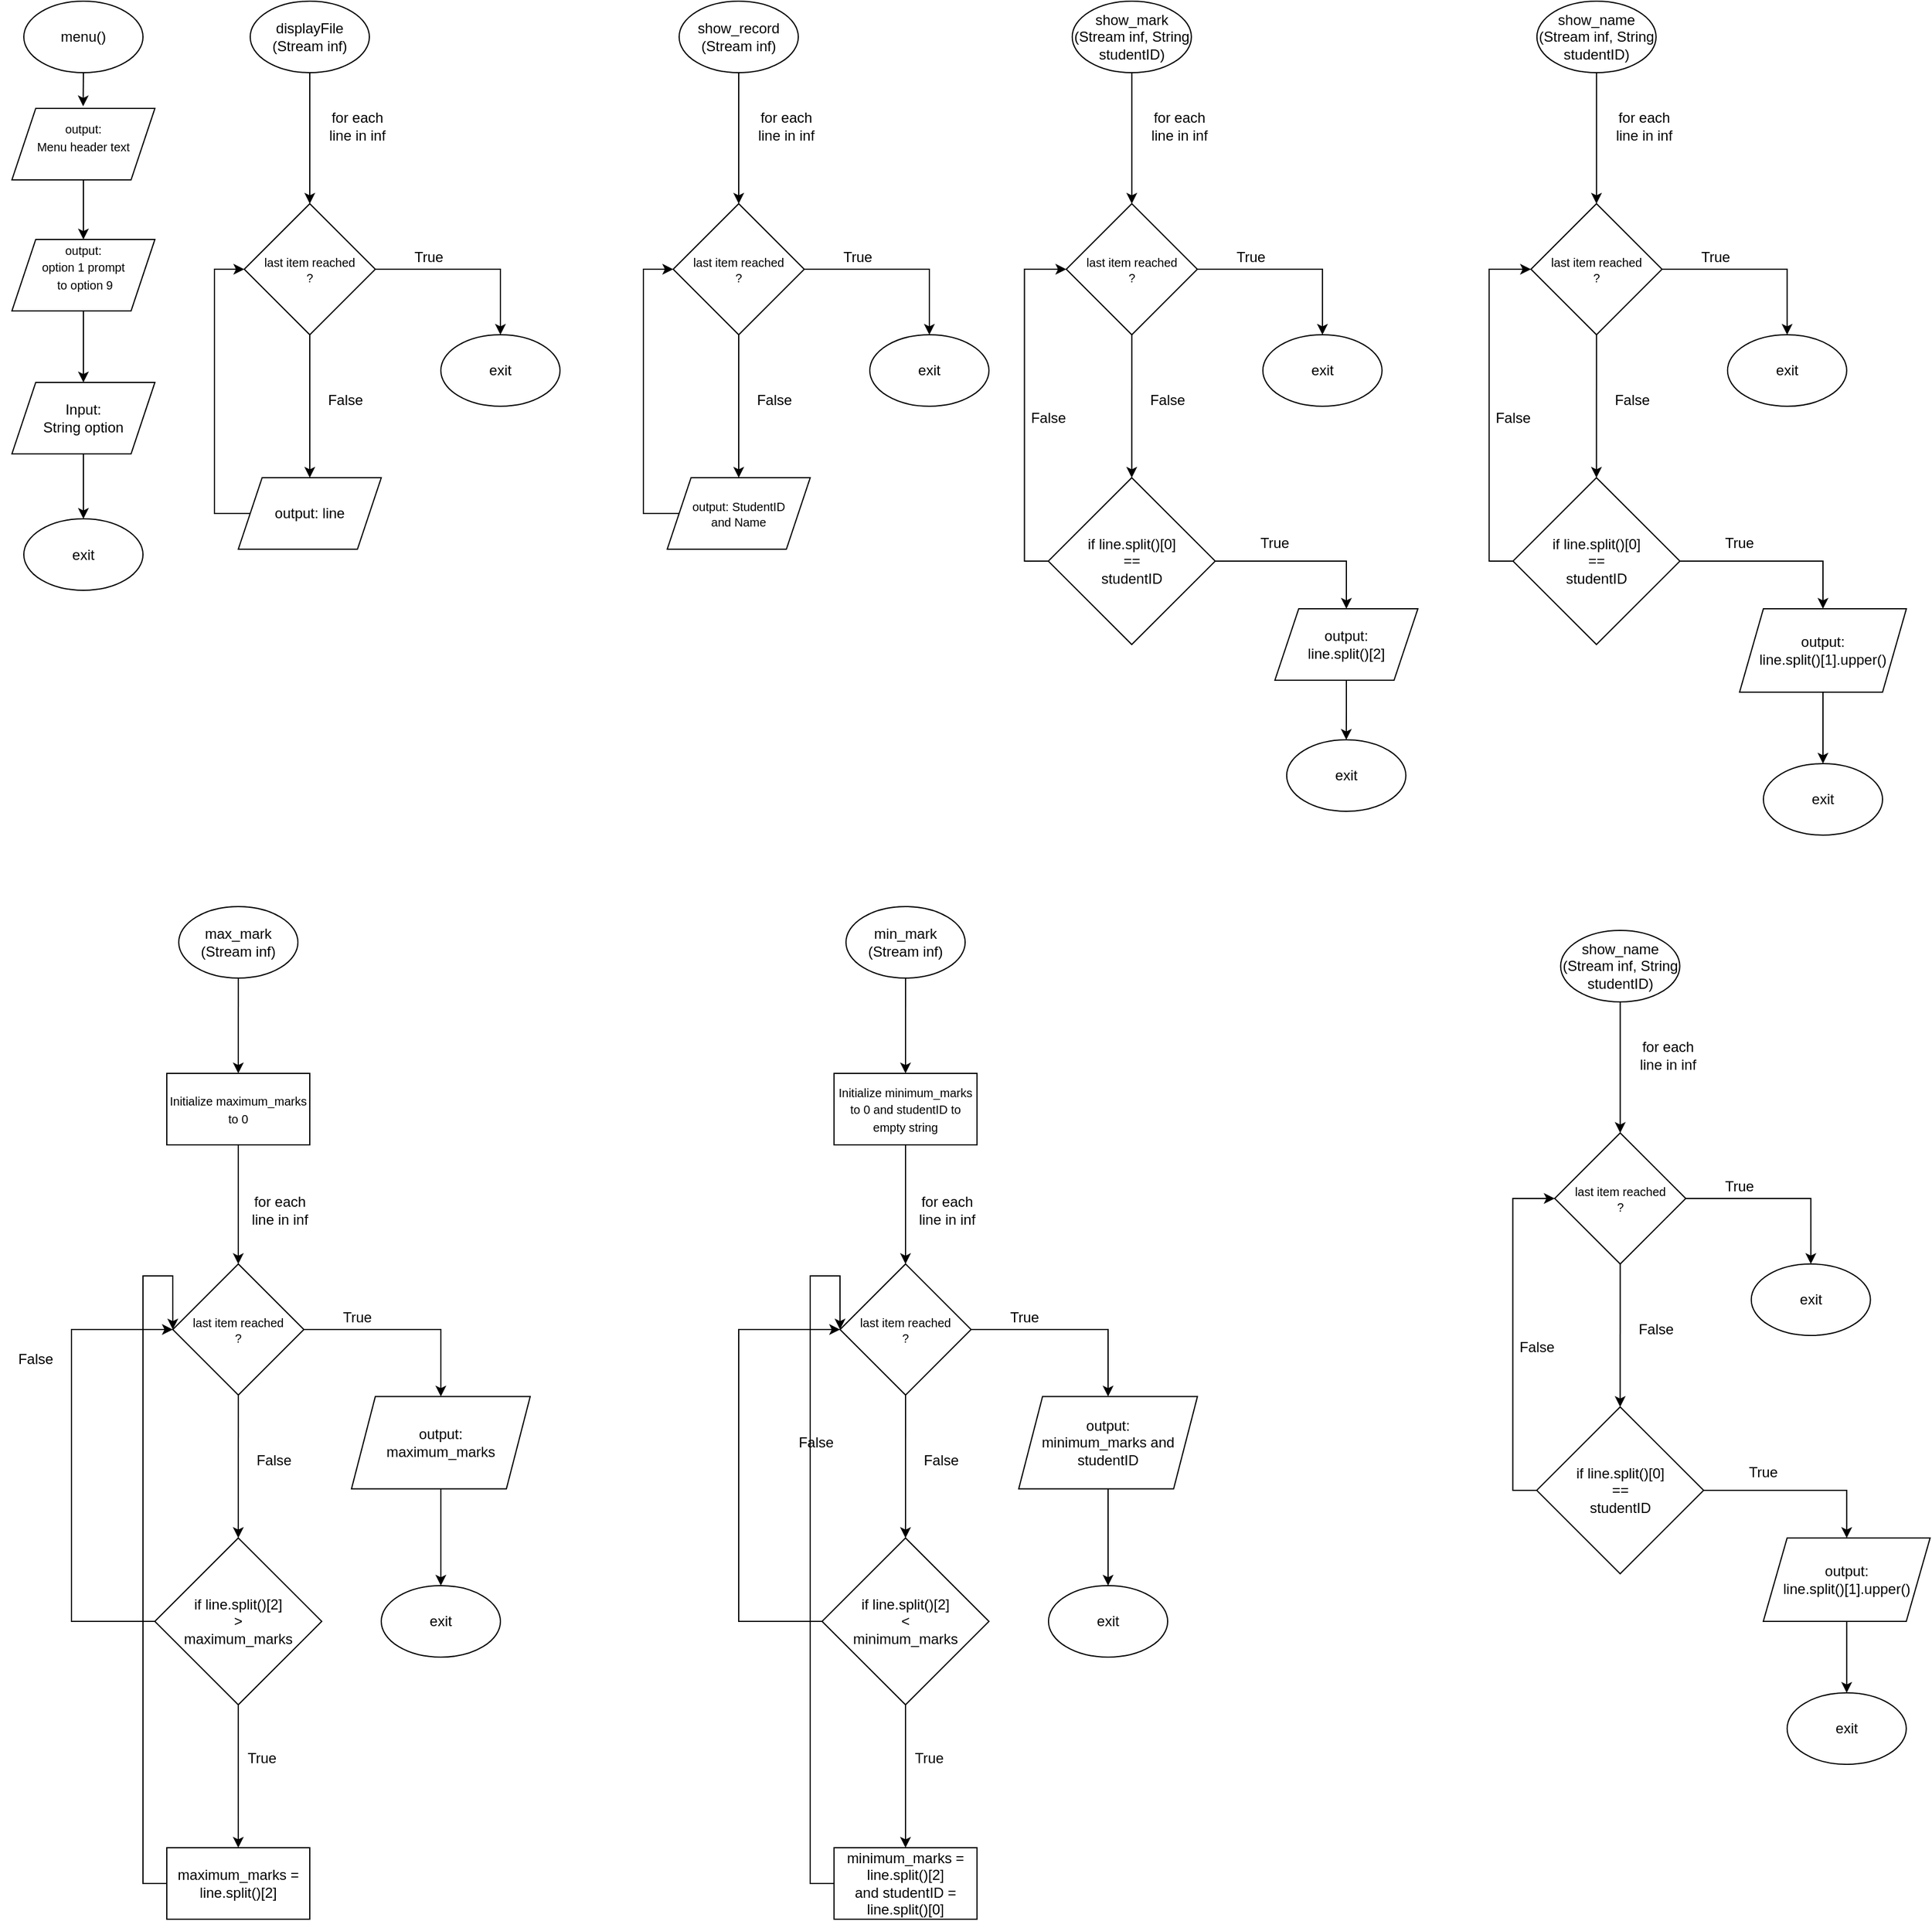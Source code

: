 <mxfile version="24.6.4" type="github">
  <diagram id="C5RBs43oDa-KdzZeNtuy" name="Page-1">
    <mxGraphModel dx="5993" dy="3173" grid="1" gridSize="10" guides="1" tooltips="1" connect="1" arrows="1" fold="1" page="1" pageScale="1" pageWidth="2336" pageHeight="1654" background="none" math="0" shadow="0">
      <root>
        <mxCell id="WIyWlLk6GJQsqaUBKTNV-0" />
        <mxCell id="WIyWlLk6GJQsqaUBKTNV-1" parent="WIyWlLk6GJQsqaUBKTNV-0" />
        <mxCell id="iVtfHg-IncGxBC74AWmY-100" value="False" style="text;html=1;align=center;verticalAlign=middle;whiteSpace=wrap;rounded=0;" vertex="1" parent="WIyWlLk6GJQsqaUBKTNV-1">
          <mxGeometry y="1135" width="60" height="30" as="geometry" />
        </mxCell>
        <mxCell id="iVtfHg-IncGxBC74AWmY-125" value="False" style="text;html=1;align=center;verticalAlign=middle;whiteSpace=wrap;rounded=0;" vertex="1" parent="WIyWlLk6GJQsqaUBKTNV-1">
          <mxGeometry x="655" y="1205" width="60" height="30" as="geometry" />
        </mxCell>
        <mxCell id="iVtfHg-IncGxBC74AWmY-132" style="edgeStyle=orthogonalEdgeStyle;rounded=0;orthogonalLoop=1;jettySize=auto;html=1;exitX=0.5;exitY=1;exitDx=0;exitDy=0;" edge="1" parent="WIyWlLk6GJQsqaUBKTNV-1" source="iVtfHg-IncGxBC74AWmY-133" target="iVtfHg-IncGxBC74AWmY-136">
          <mxGeometry relative="1" as="geometry" />
        </mxCell>
        <mxCell id="iVtfHg-IncGxBC74AWmY-133" value="&lt;div&gt;show_name&lt;/div&gt;&lt;div&gt;(&lt;span style=&quot;background-color: initial;&quot;&gt;Stream inf, String studentID)&lt;/span&gt;&lt;/div&gt;" style="ellipse;whiteSpace=wrap;html=1;" vertex="1" parent="WIyWlLk6GJQsqaUBKTNV-1">
          <mxGeometry x="1309.82" y="790" width="100" height="60" as="geometry" />
        </mxCell>
        <mxCell id="iVtfHg-IncGxBC74AWmY-134" style="edgeStyle=orthogonalEdgeStyle;rounded=0;orthogonalLoop=1;jettySize=auto;html=1;exitX=1;exitY=0.5;exitDx=0;exitDy=0;entryX=0.5;entryY=0;entryDx=0;entryDy=0;" edge="1" parent="WIyWlLk6GJQsqaUBKTNV-1" source="iVtfHg-IncGxBC74AWmY-136" target="iVtfHg-IncGxBC74AWmY-138">
          <mxGeometry relative="1" as="geometry" />
        </mxCell>
        <mxCell id="iVtfHg-IncGxBC74AWmY-135" style="edgeStyle=orthogonalEdgeStyle;rounded=0;orthogonalLoop=1;jettySize=auto;html=1;exitX=0.5;exitY=1;exitDx=0;exitDy=0;entryX=0.5;entryY=0;entryDx=0;entryDy=0;" edge="1" parent="WIyWlLk6GJQsqaUBKTNV-1" source="iVtfHg-IncGxBC74AWmY-136" target="iVtfHg-IncGxBC74AWmY-143">
          <mxGeometry relative="1" as="geometry">
            <mxPoint x="1359.82" y="1190" as="targetPoint" />
          </mxGeometry>
        </mxCell>
        <mxCell id="iVtfHg-IncGxBC74AWmY-136" value="&lt;font style=&quot;font-size: 10px;&quot;&gt;last item reached&lt;/font&gt;&lt;div style=&quot;font-size: 10px;&quot;&gt;&lt;font style=&quot;font-size: 10px;&quot;&gt;?&lt;/font&gt;&lt;/div&gt;" style="rhombus;whiteSpace=wrap;html=1;" vertex="1" parent="WIyWlLk6GJQsqaUBKTNV-1">
          <mxGeometry x="1304.82" y="960" width="110" height="110" as="geometry" />
        </mxCell>
        <mxCell id="iVtfHg-IncGxBC74AWmY-137" value="for each line in inf" style="text;html=1;align=center;verticalAlign=middle;whiteSpace=wrap;rounded=0;" vertex="1" parent="WIyWlLk6GJQsqaUBKTNV-1">
          <mxGeometry x="1369.82" y="880" width="60" height="30" as="geometry" />
        </mxCell>
        <mxCell id="iVtfHg-IncGxBC74AWmY-138" value="exit" style="ellipse;whiteSpace=wrap;html=1;" vertex="1" parent="WIyWlLk6GJQsqaUBKTNV-1">
          <mxGeometry x="1469.82" y="1070" width="100" height="60" as="geometry" />
        </mxCell>
        <mxCell id="iVtfHg-IncGxBC74AWmY-139" value="True" style="text;html=1;align=center;verticalAlign=middle;whiteSpace=wrap;rounded=0;" vertex="1" parent="WIyWlLk6GJQsqaUBKTNV-1">
          <mxGeometry x="1429.82" y="990" width="60" height="30" as="geometry" />
        </mxCell>
        <mxCell id="iVtfHg-IncGxBC74AWmY-140" value="False" style="text;html=1;align=center;verticalAlign=middle;whiteSpace=wrap;rounded=0;" vertex="1" parent="WIyWlLk6GJQsqaUBKTNV-1">
          <mxGeometry x="1359.82" y="1110" width="60" height="30" as="geometry" />
        </mxCell>
        <mxCell id="iVtfHg-IncGxBC74AWmY-141" style="edgeStyle=orthogonalEdgeStyle;rounded=0;orthogonalLoop=1;jettySize=auto;html=1;exitX=1;exitY=0.5;exitDx=0;exitDy=0;entryX=0.5;entryY=0;entryDx=0;entryDy=0;" edge="1" parent="WIyWlLk6GJQsqaUBKTNV-1" source="iVtfHg-IncGxBC74AWmY-143" target="iVtfHg-IncGxBC74AWmY-145">
          <mxGeometry relative="1" as="geometry" />
        </mxCell>
        <mxCell id="iVtfHg-IncGxBC74AWmY-142" style="edgeStyle=orthogonalEdgeStyle;rounded=0;orthogonalLoop=1;jettySize=auto;html=1;exitX=0;exitY=0.5;exitDx=0;exitDy=0;entryX=0;entryY=0.5;entryDx=0;entryDy=0;" edge="1" parent="WIyWlLk6GJQsqaUBKTNV-1" source="iVtfHg-IncGxBC74AWmY-143" target="iVtfHg-IncGxBC74AWmY-136">
          <mxGeometry relative="1" as="geometry" />
        </mxCell>
        <mxCell id="iVtfHg-IncGxBC74AWmY-143" value="if line.split()[0]&lt;div&gt;==&lt;/div&gt;&lt;div&gt;studentID&lt;/div&gt;" style="rhombus;whiteSpace=wrap;html=1;" vertex="1" parent="WIyWlLk6GJQsqaUBKTNV-1">
          <mxGeometry x="1289.73" y="1190" width="140.09" height="140" as="geometry" />
        </mxCell>
        <mxCell id="iVtfHg-IncGxBC74AWmY-144" style="edgeStyle=orthogonalEdgeStyle;rounded=0;orthogonalLoop=1;jettySize=auto;html=1;exitX=0.5;exitY=1;exitDx=0;exitDy=0;entryX=0.5;entryY=0;entryDx=0;entryDy=0;" edge="1" parent="WIyWlLk6GJQsqaUBKTNV-1" source="iVtfHg-IncGxBC74AWmY-145" target="iVtfHg-IncGxBC74AWmY-146">
          <mxGeometry relative="1" as="geometry" />
        </mxCell>
        <mxCell id="iVtfHg-IncGxBC74AWmY-145" value="output:&lt;div&gt;line.split()[1].upper()&lt;/div&gt;" style="shape=parallelogram;perimeter=parallelogramPerimeter;whiteSpace=wrap;html=1;fixedSize=1;size=20.0;" vertex="1" parent="WIyWlLk6GJQsqaUBKTNV-1">
          <mxGeometry x="1479.91" y="1300" width="140" height="70" as="geometry" />
        </mxCell>
        <mxCell id="iVtfHg-IncGxBC74AWmY-146" value="exit" style="ellipse;whiteSpace=wrap;html=1;" vertex="1" parent="WIyWlLk6GJQsqaUBKTNV-1">
          <mxGeometry x="1499.91" y="1430" width="100" height="60" as="geometry" />
        </mxCell>
        <mxCell id="iVtfHg-IncGxBC74AWmY-147" value="True" style="text;html=1;align=center;verticalAlign=middle;whiteSpace=wrap;rounded=0;" vertex="1" parent="WIyWlLk6GJQsqaUBKTNV-1">
          <mxGeometry x="1449.91" y="1230" width="60" height="30" as="geometry" />
        </mxCell>
        <mxCell id="iVtfHg-IncGxBC74AWmY-148" value="False" style="text;html=1;align=center;verticalAlign=middle;whiteSpace=wrap;rounded=0;" vertex="1" parent="WIyWlLk6GJQsqaUBKTNV-1">
          <mxGeometry x="1259.91" y="1125" width="60" height="30" as="geometry" />
        </mxCell>
        <mxCell id="iVtfHg-IncGxBC74AWmY-149" value="" style="group" vertex="1" connectable="0" parent="WIyWlLk6GJQsqaUBKTNV-1">
          <mxGeometry x="10" y="10" width="120" height="494.5" as="geometry" />
        </mxCell>
        <mxCell id="iVtfHg-IncGxBC74AWmY-0" value="menu()" style="ellipse;whiteSpace=wrap;html=1;" vertex="1" parent="iVtfHg-IncGxBC74AWmY-149">
          <mxGeometry x="10" width="100" height="60" as="geometry" />
        </mxCell>
        <mxCell id="iVtfHg-IncGxBC74AWmY-4" style="edgeStyle=orthogonalEdgeStyle;rounded=0;orthogonalLoop=1;jettySize=auto;html=1;exitX=0.5;exitY=1;exitDx=0;exitDy=0;entryX=0.5;entryY=0;entryDx=0;entryDy=0;" edge="1" parent="iVtfHg-IncGxBC74AWmY-149" source="iVtfHg-IncGxBC74AWmY-1" target="iVtfHg-IncGxBC74AWmY-3">
          <mxGeometry relative="1" as="geometry" />
        </mxCell>
        <mxCell id="iVtfHg-IncGxBC74AWmY-1" value="&lt;div&gt;&lt;font style=&quot;font-size: 10px;&quot;&gt;output:&lt;/font&gt;&lt;/div&gt;&lt;font style=&quot;font-size: 10px;&quot;&gt;Menu header text&lt;/font&gt;&lt;div style=&quot;font-size: 10px;&quot;&gt;&lt;br&gt;&lt;/div&gt;" style="shape=parallelogram;perimeter=parallelogramPerimeter;whiteSpace=wrap;html=1;fixedSize=1;" vertex="1" parent="iVtfHg-IncGxBC74AWmY-149">
          <mxGeometry y="90" width="120" height="60" as="geometry" />
        </mxCell>
        <mxCell id="iVtfHg-IncGxBC74AWmY-2" style="edgeStyle=orthogonalEdgeStyle;rounded=0;orthogonalLoop=1;jettySize=auto;html=1;exitX=0.5;exitY=1;exitDx=0;exitDy=0;entryX=0.498;entryY=-0.03;entryDx=0;entryDy=0;entryPerimeter=0;" edge="1" parent="iVtfHg-IncGxBC74AWmY-149" source="iVtfHg-IncGxBC74AWmY-0" target="iVtfHg-IncGxBC74AWmY-1">
          <mxGeometry relative="1" as="geometry" />
        </mxCell>
        <mxCell id="iVtfHg-IncGxBC74AWmY-12" style="edgeStyle=orthogonalEdgeStyle;rounded=0;orthogonalLoop=1;jettySize=auto;html=1;exitX=0.5;exitY=1;exitDx=0;exitDy=0;entryX=0.5;entryY=0;entryDx=0;entryDy=0;" edge="1" parent="iVtfHg-IncGxBC74AWmY-149" source="iVtfHg-IncGxBC74AWmY-3" target="iVtfHg-IncGxBC74AWmY-8">
          <mxGeometry relative="1" as="geometry">
            <mxPoint x="59.75" y="420" as="targetPoint" />
          </mxGeometry>
        </mxCell>
        <mxCell id="iVtfHg-IncGxBC74AWmY-3" value="&lt;div&gt;&lt;font size=&quot;1&quot;&gt;output:&lt;/font&gt;&lt;/div&gt;&lt;font size=&quot;1&quot;&gt;option 1 prompt&lt;/font&gt;&lt;div&gt;&lt;font size=&quot;1&quot;&gt;&amp;nbsp;to option 9&lt;/font&gt;&lt;div&gt;&lt;font size=&quot;1&quot;&gt;&lt;br&gt;&lt;/font&gt;&lt;/div&gt;&lt;/div&gt;" style="shape=parallelogram;perimeter=parallelogramPerimeter;whiteSpace=wrap;html=1;fixedSize=1;" vertex="1" parent="iVtfHg-IncGxBC74AWmY-149">
          <mxGeometry y="200" width="120" height="60" as="geometry" />
        </mxCell>
        <mxCell id="iVtfHg-IncGxBC74AWmY-11" style="edgeStyle=orthogonalEdgeStyle;rounded=0;orthogonalLoop=1;jettySize=auto;html=1;exitX=0.5;exitY=1;exitDx=0;exitDy=0;entryX=0.5;entryY=0;entryDx=0;entryDy=0;" edge="1" parent="iVtfHg-IncGxBC74AWmY-149" source="iVtfHg-IncGxBC74AWmY-8" target="iVtfHg-IncGxBC74AWmY-10">
          <mxGeometry relative="1" as="geometry" />
        </mxCell>
        <mxCell id="iVtfHg-IncGxBC74AWmY-8" value="Input:&lt;div&gt;String option&lt;/div&gt;" style="shape=parallelogram;perimeter=parallelogramPerimeter;whiteSpace=wrap;html=1;fixedSize=1;" vertex="1" parent="iVtfHg-IncGxBC74AWmY-149">
          <mxGeometry y="320" width="120" height="60" as="geometry" />
        </mxCell>
        <mxCell id="iVtfHg-IncGxBC74AWmY-10" value="exit" style="ellipse;whiteSpace=wrap;html=1;" vertex="1" parent="iVtfHg-IncGxBC74AWmY-149">
          <mxGeometry x="10" y="434.5" width="100" height="60" as="geometry" />
        </mxCell>
        <mxCell id="iVtfHg-IncGxBC74AWmY-150" value="" style="group" vertex="1" connectable="0" parent="WIyWlLk6GJQsqaUBKTNV-1">
          <mxGeometry x="180" y="10" width="290" height="460" as="geometry" />
        </mxCell>
        <mxCell id="iVtfHg-IncGxBC74AWmY-15" style="edgeStyle=orthogonalEdgeStyle;rounded=0;orthogonalLoop=1;jettySize=auto;html=1;exitX=0.5;exitY=1;exitDx=0;exitDy=0;" edge="1" parent="iVtfHg-IncGxBC74AWmY-150" source="iVtfHg-IncGxBC74AWmY-13" target="iVtfHg-IncGxBC74AWmY-14">
          <mxGeometry relative="1" as="geometry" />
        </mxCell>
        <mxCell id="iVtfHg-IncGxBC74AWmY-13" value="displayFile&lt;div&gt;(&lt;span style=&quot;background-color: initial;&quot;&gt;Stream inf)&lt;/span&gt;&lt;/div&gt;" style="ellipse;whiteSpace=wrap;html=1;" vertex="1" parent="iVtfHg-IncGxBC74AWmY-150">
          <mxGeometry x="30" width="100" height="60" as="geometry" />
        </mxCell>
        <mxCell id="iVtfHg-IncGxBC74AWmY-19" style="edgeStyle=orthogonalEdgeStyle;rounded=0;orthogonalLoop=1;jettySize=auto;html=1;exitX=1;exitY=0.5;exitDx=0;exitDy=0;entryX=0.5;entryY=0;entryDx=0;entryDy=0;" edge="1" parent="iVtfHg-IncGxBC74AWmY-150" source="iVtfHg-IncGxBC74AWmY-14" target="iVtfHg-IncGxBC74AWmY-18">
          <mxGeometry relative="1" as="geometry" />
        </mxCell>
        <mxCell id="iVtfHg-IncGxBC74AWmY-21" style="edgeStyle=orthogonalEdgeStyle;rounded=0;orthogonalLoop=1;jettySize=auto;html=1;exitX=0.5;exitY=1;exitDx=0;exitDy=0;" edge="1" parent="iVtfHg-IncGxBC74AWmY-150" source="iVtfHg-IncGxBC74AWmY-14" target="iVtfHg-IncGxBC74AWmY-20">
          <mxGeometry relative="1" as="geometry" />
        </mxCell>
        <mxCell id="iVtfHg-IncGxBC74AWmY-14" value="&lt;font style=&quot;font-size: 10px;&quot;&gt;last item reached&lt;/font&gt;&lt;div style=&quot;font-size: 10px;&quot;&gt;&lt;font style=&quot;font-size: 10px;&quot;&gt;?&lt;/font&gt;&lt;/div&gt;" style="rhombus;whiteSpace=wrap;html=1;" vertex="1" parent="iVtfHg-IncGxBC74AWmY-150">
          <mxGeometry x="25" y="170" width="110" height="110" as="geometry" />
        </mxCell>
        <mxCell id="iVtfHg-IncGxBC74AWmY-16" value="for each line in inf" style="text;html=1;align=center;verticalAlign=middle;whiteSpace=wrap;rounded=0;" vertex="1" parent="iVtfHg-IncGxBC74AWmY-150">
          <mxGeometry x="90" y="90" width="60" height="30" as="geometry" />
        </mxCell>
        <mxCell id="iVtfHg-IncGxBC74AWmY-18" value="exit" style="ellipse;whiteSpace=wrap;html=1;" vertex="1" parent="iVtfHg-IncGxBC74AWmY-150">
          <mxGeometry x="190" y="280" width="100" height="60" as="geometry" />
        </mxCell>
        <mxCell id="iVtfHg-IncGxBC74AWmY-22" style="edgeStyle=orthogonalEdgeStyle;rounded=0;orthogonalLoop=1;jettySize=auto;html=1;exitX=0;exitY=0.5;exitDx=0;exitDy=0;entryX=0;entryY=0.5;entryDx=0;entryDy=0;" edge="1" parent="iVtfHg-IncGxBC74AWmY-150" source="iVtfHg-IncGxBC74AWmY-20" target="iVtfHg-IncGxBC74AWmY-14">
          <mxGeometry relative="1" as="geometry">
            <Array as="points">
              <mxPoint y="430" />
              <mxPoint y="225" />
            </Array>
          </mxGeometry>
        </mxCell>
        <mxCell id="iVtfHg-IncGxBC74AWmY-20" value="output: line" style="shape=parallelogram;perimeter=parallelogramPerimeter;whiteSpace=wrap;html=1;fixedSize=1;" vertex="1" parent="iVtfHg-IncGxBC74AWmY-150">
          <mxGeometry x="20" y="400" width="120" height="60" as="geometry" />
        </mxCell>
        <mxCell id="iVtfHg-IncGxBC74AWmY-23" value="True" style="text;html=1;align=center;verticalAlign=middle;whiteSpace=wrap;rounded=0;" vertex="1" parent="iVtfHg-IncGxBC74AWmY-150">
          <mxGeometry x="150" y="200" width="60" height="30" as="geometry" />
        </mxCell>
        <mxCell id="iVtfHg-IncGxBC74AWmY-24" value="False" style="text;html=1;align=center;verticalAlign=middle;whiteSpace=wrap;rounded=0;" vertex="1" parent="iVtfHg-IncGxBC74AWmY-150">
          <mxGeometry x="80" y="320" width="60" height="30" as="geometry" />
        </mxCell>
        <mxCell id="iVtfHg-IncGxBC74AWmY-151" value="" style="group" vertex="1" connectable="0" parent="WIyWlLk6GJQsqaUBKTNV-1">
          <mxGeometry x="540" y="10" width="290" height="460" as="geometry" />
        </mxCell>
        <mxCell id="iVtfHg-IncGxBC74AWmY-26" style="edgeStyle=orthogonalEdgeStyle;rounded=0;orthogonalLoop=1;jettySize=auto;html=1;exitX=0.5;exitY=1;exitDx=0;exitDy=0;" edge="1" parent="iVtfHg-IncGxBC74AWmY-151" source="iVtfHg-IncGxBC74AWmY-27" target="iVtfHg-IncGxBC74AWmY-30">
          <mxGeometry relative="1" as="geometry" />
        </mxCell>
        <mxCell id="iVtfHg-IncGxBC74AWmY-27" value="&lt;div&gt;show_record&lt;/div&gt;&lt;div&gt;(&lt;span style=&quot;background-color: initial;&quot;&gt;Stream inf)&lt;/span&gt;&lt;/div&gt;" style="ellipse;whiteSpace=wrap;html=1;" vertex="1" parent="iVtfHg-IncGxBC74AWmY-151">
          <mxGeometry x="30" width="100" height="60" as="geometry" />
        </mxCell>
        <mxCell id="iVtfHg-IncGxBC74AWmY-28" style="edgeStyle=orthogonalEdgeStyle;rounded=0;orthogonalLoop=1;jettySize=auto;html=1;exitX=1;exitY=0.5;exitDx=0;exitDy=0;entryX=0.5;entryY=0;entryDx=0;entryDy=0;" edge="1" parent="iVtfHg-IncGxBC74AWmY-151" source="iVtfHg-IncGxBC74AWmY-30" target="iVtfHg-IncGxBC74AWmY-32">
          <mxGeometry relative="1" as="geometry" />
        </mxCell>
        <mxCell id="iVtfHg-IncGxBC74AWmY-29" style="edgeStyle=orthogonalEdgeStyle;rounded=0;orthogonalLoop=1;jettySize=auto;html=1;exitX=0.5;exitY=1;exitDx=0;exitDy=0;" edge="1" parent="iVtfHg-IncGxBC74AWmY-151" source="iVtfHg-IncGxBC74AWmY-30" target="iVtfHg-IncGxBC74AWmY-34">
          <mxGeometry relative="1" as="geometry" />
        </mxCell>
        <mxCell id="iVtfHg-IncGxBC74AWmY-30" value="&lt;font style=&quot;font-size: 10px;&quot;&gt;last item reached&lt;/font&gt;&lt;div style=&quot;font-size: 10px;&quot;&gt;&lt;font style=&quot;font-size: 10px;&quot;&gt;?&lt;/font&gt;&lt;/div&gt;" style="rhombus;whiteSpace=wrap;html=1;" vertex="1" parent="iVtfHg-IncGxBC74AWmY-151">
          <mxGeometry x="25" y="170" width="110" height="110" as="geometry" />
        </mxCell>
        <mxCell id="iVtfHg-IncGxBC74AWmY-31" value="for each line in inf" style="text;html=1;align=center;verticalAlign=middle;whiteSpace=wrap;rounded=0;" vertex="1" parent="iVtfHg-IncGxBC74AWmY-151">
          <mxGeometry x="90" y="90" width="60" height="30" as="geometry" />
        </mxCell>
        <mxCell id="iVtfHg-IncGxBC74AWmY-32" value="exit" style="ellipse;whiteSpace=wrap;html=1;" vertex="1" parent="iVtfHg-IncGxBC74AWmY-151">
          <mxGeometry x="190" y="280" width="100" height="60" as="geometry" />
        </mxCell>
        <mxCell id="iVtfHg-IncGxBC74AWmY-33" style="edgeStyle=orthogonalEdgeStyle;rounded=0;orthogonalLoop=1;jettySize=auto;html=1;exitX=0;exitY=0.5;exitDx=0;exitDy=0;entryX=0;entryY=0.5;entryDx=0;entryDy=0;" edge="1" parent="iVtfHg-IncGxBC74AWmY-151" source="iVtfHg-IncGxBC74AWmY-34" target="iVtfHg-IncGxBC74AWmY-30">
          <mxGeometry relative="1" as="geometry">
            <Array as="points">
              <mxPoint y="430" />
              <mxPoint y="225" />
            </Array>
          </mxGeometry>
        </mxCell>
        <mxCell id="iVtfHg-IncGxBC74AWmY-34" value="&lt;font style=&quot;font-size: 10px;&quot;&gt;output: StudentID&lt;/font&gt;&lt;div style=&quot;font-size: 10px;&quot;&gt;&lt;font style=&quot;font-size: 10px;&quot;&gt;and Name&lt;/font&gt;&lt;/div&gt;" style="shape=parallelogram;perimeter=parallelogramPerimeter;whiteSpace=wrap;html=1;fixedSize=1;" vertex="1" parent="iVtfHg-IncGxBC74AWmY-151">
          <mxGeometry x="20" y="400" width="120" height="60" as="geometry" />
        </mxCell>
        <mxCell id="iVtfHg-IncGxBC74AWmY-35" value="True" style="text;html=1;align=center;verticalAlign=middle;whiteSpace=wrap;rounded=0;" vertex="1" parent="iVtfHg-IncGxBC74AWmY-151">
          <mxGeometry x="150" y="200" width="60" height="30" as="geometry" />
        </mxCell>
        <mxCell id="iVtfHg-IncGxBC74AWmY-36" value="False" style="text;html=1;align=center;verticalAlign=middle;whiteSpace=wrap;rounded=0;" vertex="1" parent="iVtfHg-IncGxBC74AWmY-151">
          <mxGeometry x="80" y="320" width="60" height="30" as="geometry" />
        </mxCell>
        <mxCell id="iVtfHg-IncGxBC74AWmY-152" value="" style="group" vertex="1" connectable="0" parent="WIyWlLk6GJQsqaUBKTNV-1">
          <mxGeometry x="850" y="10" width="340" height="680" as="geometry" />
        </mxCell>
        <mxCell id="iVtfHg-IncGxBC74AWmY-47" style="edgeStyle=orthogonalEdgeStyle;rounded=0;orthogonalLoop=1;jettySize=auto;html=1;exitX=0.5;exitY=1;exitDx=0;exitDy=0;" edge="1" parent="iVtfHg-IncGxBC74AWmY-152" source="iVtfHg-IncGxBC74AWmY-48" target="iVtfHg-IncGxBC74AWmY-51">
          <mxGeometry relative="1" as="geometry" />
        </mxCell>
        <mxCell id="iVtfHg-IncGxBC74AWmY-48" value="&lt;div&gt;show_mark&lt;/div&gt;&lt;div&gt;(&lt;span style=&quot;background-color: initial;&quot;&gt;Stream inf, String studentID)&lt;/span&gt;&lt;/div&gt;" style="ellipse;whiteSpace=wrap;html=1;" vertex="1" parent="iVtfHg-IncGxBC74AWmY-152">
          <mxGeometry x="49.91" width="100" height="60" as="geometry" />
        </mxCell>
        <mxCell id="iVtfHg-IncGxBC74AWmY-49" style="edgeStyle=orthogonalEdgeStyle;rounded=0;orthogonalLoop=1;jettySize=auto;html=1;exitX=1;exitY=0.5;exitDx=0;exitDy=0;entryX=0.5;entryY=0;entryDx=0;entryDy=0;" edge="1" parent="iVtfHg-IncGxBC74AWmY-152" source="iVtfHg-IncGxBC74AWmY-51" target="iVtfHg-IncGxBC74AWmY-53">
          <mxGeometry relative="1" as="geometry" />
        </mxCell>
        <mxCell id="iVtfHg-IncGxBC74AWmY-50" style="edgeStyle=orthogonalEdgeStyle;rounded=0;orthogonalLoop=1;jettySize=auto;html=1;exitX=0.5;exitY=1;exitDx=0;exitDy=0;entryX=0.5;entryY=0;entryDx=0;entryDy=0;" edge="1" parent="iVtfHg-IncGxBC74AWmY-152" source="iVtfHg-IncGxBC74AWmY-51" target="iVtfHg-IncGxBC74AWmY-58">
          <mxGeometry relative="1" as="geometry">
            <mxPoint x="99.91" y="400.0" as="targetPoint" />
          </mxGeometry>
        </mxCell>
        <mxCell id="iVtfHg-IncGxBC74AWmY-51" value="&lt;font style=&quot;font-size: 10px;&quot;&gt;last item reached&lt;/font&gt;&lt;div style=&quot;font-size: 10px;&quot;&gt;&lt;font style=&quot;font-size: 10px;&quot;&gt;?&lt;/font&gt;&lt;/div&gt;" style="rhombus;whiteSpace=wrap;html=1;" vertex="1" parent="iVtfHg-IncGxBC74AWmY-152">
          <mxGeometry x="44.91" y="170" width="110" height="110" as="geometry" />
        </mxCell>
        <mxCell id="iVtfHg-IncGxBC74AWmY-52" value="for each line in inf" style="text;html=1;align=center;verticalAlign=middle;whiteSpace=wrap;rounded=0;" vertex="1" parent="iVtfHg-IncGxBC74AWmY-152">
          <mxGeometry x="109.91" y="90" width="60" height="30" as="geometry" />
        </mxCell>
        <mxCell id="iVtfHg-IncGxBC74AWmY-53" value="exit" style="ellipse;whiteSpace=wrap;html=1;" vertex="1" parent="iVtfHg-IncGxBC74AWmY-152">
          <mxGeometry x="209.91" y="280" width="100" height="60" as="geometry" />
        </mxCell>
        <mxCell id="iVtfHg-IncGxBC74AWmY-56" value="True" style="text;html=1;align=center;verticalAlign=middle;whiteSpace=wrap;rounded=0;" vertex="1" parent="iVtfHg-IncGxBC74AWmY-152">
          <mxGeometry x="169.91" y="200" width="60" height="30" as="geometry" />
        </mxCell>
        <mxCell id="iVtfHg-IncGxBC74AWmY-57" value="False" style="text;html=1;align=center;verticalAlign=middle;whiteSpace=wrap;rounded=0;" vertex="1" parent="iVtfHg-IncGxBC74AWmY-152">
          <mxGeometry x="99.91" y="320" width="60" height="30" as="geometry" />
        </mxCell>
        <mxCell id="iVtfHg-IncGxBC74AWmY-61" style="edgeStyle=orthogonalEdgeStyle;rounded=0;orthogonalLoop=1;jettySize=auto;html=1;exitX=1;exitY=0.5;exitDx=0;exitDy=0;entryX=0.5;entryY=0;entryDx=0;entryDy=0;" edge="1" parent="iVtfHg-IncGxBC74AWmY-152" source="iVtfHg-IncGxBC74AWmY-58" target="iVtfHg-IncGxBC74AWmY-59">
          <mxGeometry relative="1" as="geometry" />
        </mxCell>
        <mxCell id="iVtfHg-IncGxBC74AWmY-64" style="edgeStyle=orthogonalEdgeStyle;rounded=0;orthogonalLoop=1;jettySize=auto;html=1;exitX=0;exitY=0.5;exitDx=0;exitDy=0;entryX=0;entryY=0.5;entryDx=0;entryDy=0;" edge="1" parent="iVtfHg-IncGxBC74AWmY-152" source="iVtfHg-IncGxBC74AWmY-58" target="iVtfHg-IncGxBC74AWmY-51">
          <mxGeometry relative="1" as="geometry" />
        </mxCell>
        <mxCell id="iVtfHg-IncGxBC74AWmY-58" value="if line.split()[0]&lt;div&gt;==&lt;/div&gt;&lt;div&gt;studentID&lt;/div&gt;" style="rhombus;whiteSpace=wrap;html=1;" vertex="1" parent="iVtfHg-IncGxBC74AWmY-152">
          <mxGeometry x="29.82" y="400" width="140.09" height="140" as="geometry" />
        </mxCell>
        <mxCell id="iVtfHg-IncGxBC74AWmY-63" style="edgeStyle=orthogonalEdgeStyle;rounded=0;orthogonalLoop=1;jettySize=auto;html=1;exitX=0.5;exitY=1;exitDx=0;exitDy=0;entryX=0.5;entryY=0;entryDx=0;entryDy=0;" edge="1" parent="iVtfHg-IncGxBC74AWmY-152" source="iVtfHg-IncGxBC74AWmY-59" target="iVtfHg-IncGxBC74AWmY-62">
          <mxGeometry relative="1" as="geometry" />
        </mxCell>
        <mxCell id="iVtfHg-IncGxBC74AWmY-59" value="output:&lt;div&gt;line.split()[2]&lt;/div&gt;" style="shape=parallelogram;perimeter=parallelogramPerimeter;whiteSpace=wrap;html=1;fixedSize=1;size=20.0;" vertex="1" parent="iVtfHg-IncGxBC74AWmY-152">
          <mxGeometry x="220" y="510" width="120" height="60" as="geometry" />
        </mxCell>
        <mxCell id="iVtfHg-IncGxBC74AWmY-62" value="exit" style="ellipse;whiteSpace=wrap;html=1;" vertex="1" parent="iVtfHg-IncGxBC74AWmY-152">
          <mxGeometry x="229.91" y="620" width="100" height="60" as="geometry" />
        </mxCell>
        <mxCell id="iVtfHg-IncGxBC74AWmY-65" value="True" style="text;html=1;align=center;verticalAlign=middle;whiteSpace=wrap;rounded=0;" vertex="1" parent="iVtfHg-IncGxBC74AWmY-152">
          <mxGeometry x="190" y="440" width="60" height="30" as="geometry" />
        </mxCell>
        <mxCell id="iVtfHg-IncGxBC74AWmY-66" value="False" style="text;html=1;align=center;verticalAlign=middle;whiteSpace=wrap;rounded=0;" vertex="1" parent="iVtfHg-IncGxBC74AWmY-152">
          <mxGeometry y="335" width="60" height="30" as="geometry" />
        </mxCell>
        <mxCell id="iVtfHg-IncGxBC74AWmY-153" value="" style="group" vertex="1" connectable="0" parent="WIyWlLk6GJQsqaUBKTNV-1">
          <mxGeometry x="1240" y="10" width="360" height="700" as="geometry" />
        </mxCell>
        <mxCell id="iVtfHg-IncGxBC74AWmY-67" style="edgeStyle=orthogonalEdgeStyle;rounded=0;orthogonalLoop=1;jettySize=auto;html=1;exitX=0.5;exitY=1;exitDx=0;exitDy=0;" edge="1" parent="iVtfHg-IncGxBC74AWmY-153" source="iVtfHg-IncGxBC74AWmY-68" target="iVtfHg-IncGxBC74AWmY-71">
          <mxGeometry relative="1" as="geometry" />
        </mxCell>
        <mxCell id="iVtfHg-IncGxBC74AWmY-68" value="&lt;div&gt;show_name&lt;/div&gt;&lt;div&gt;(&lt;span style=&quot;background-color: initial;&quot;&gt;Stream inf, String studentID)&lt;/span&gt;&lt;/div&gt;" style="ellipse;whiteSpace=wrap;html=1;" vertex="1" parent="iVtfHg-IncGxBC74AWmY-153">
          <mxGeometry x="49.91" width="100" height="60" as="geometry" />
        </mxCell>
        <mxCell id="iVtfHg-IncGxBC74AWmY-69" style="edgeStyle=orthogonalEdgeStyle;rounded=0;orthogonalLoop=1;jettySize=auto;html=1;exitX=1;exitY=0.5;exitDx=0;exitDy=0;entryX=0.5;entryY=0;entryDx=0;entryDy=0;" edge="1" parent="iVtfHg-IncGxBC74AWmY-153" source="iVtfHg-IncGxBC74AWmY-71" target="iVtfHg-IncGxBC74AWmY-73">
          <mxGeometry relative="1" as="geometry" />
        </mxCell>
        <mxCell id="iVtfHg-IncGxBC74AWmY-70" style="edgeStyle=orthogonalEdgeStyle;rounded=0;orthogonalLoop=1;jettySize=auto;html=1;exitX=0.5;exitY=1;exitDx=0;exitDy=0;entryX=0.5;entryY=0;entryDx=0;entryDy=0;" edge="1" parent="iVtfHg-IncGxBC74AWmY-153" source="iVtfHg-IncGxBC74AWmY-71" target="iVtfHg-IncGxBC74AWmY-78">
          <mxGeometry relative="1" as="geometry">
            <mxPoint x="99.91" y="400.0" as="targetPoint" />
          </mxGeometry>
        </mxCell>
        <mxCell id="iVtfHg-IncGxBC74AWmY-71" value="&lt;font style=&quot;font-size: 10px;&quot;&gt;last item reached&lt;/font&gt;&lt;div style=&quot;font-size: 10px;&quot;&gt;&lt;font style=&quot;font-size: 10px;&quot;&gt;?&lt;/font&gt;&lt;/div&gt;" style="rhombus;whiteSpace=wrap;html=1;" vertex="1" parent="iVtfHg-IncGxBC74AWmY-153">
          <mxGeometry x="44.91" y="170" width="110" height="110" as="geometry" />
        </mxCell>
        <mxCell id="iVtfHg-IncGxBC74AWmY-72" value="for each line in inf" style="text;html=1;align=center;verticalAlign=middle;whiteSpace=wrap;rounded=0;" vertex="1" parent="iVtfHg-IncGxBC74AWmY-153">
          <mxGeometry x="109.91" y="90" width="60" height="30" as="geometry" />
        </mxCell>
        <mxCell id="iVtfHg-IncGxBC74AWmY-73" value="exit" style="ellipse;whiteSpace=wrap;html=1;" vertex="1" parent="iVtfHg-IncGxBC74AWmY-153">
          <mxGeometry x="209.91" y="280" width="100" height="60" as="geometry" />
        </mxCell>
        <mxCell id="iVtfHg-IncGxBC74AWmY-74" value="True" style="text;html=1;align=center;verticalAlign=middle;whiteSpace=wrap;rounded=0;" vertex="1" parent="iVtfHg-IncGxBC74AWmY-153">
          <mxGeometry x="169.91" y="200" width="60" height="30" as="geometry" />
        </mxCell>
        <mxCell id="iVtfHg-IncGxBC74AWmY-75" value="False" style="text;html=1;align=center;verticalAlign=middle;whiteSpace=wrap;rounded=0;" vertex="1" parent="iVtfHg-IncGxBC74AWmY-153">
          <mxGeometry x="99.91" y="320" width="60" height="30" as="geometry" />
        </mxCell>
        <mxCell id="iVtfHg-IncGxBC74AWmY-76" style="edgeStyle=orthogonalEdgeStyle;rounded=0;orthogonalLoop=1;jettySize=auto;html=1;exitX=1;exitY=0.5;exitDx=0;exitDy=0;entryX=0.5;entryY=0;entryDx=0;entryDy=0;" edge="1" parent="iVtfHg-IncGxBC74AWmY-153" source="iVtfHg-IncGxBC74AWmY-78" target="iVtfHg-IncGxBC74AWmY-80">
          <mxGeometry relative="1" as="geometry" />
        </mxCell>
        <mxCell id="iVtfHg-IncGxBC74AWmY-77" style="edgeStyle=orthogonalEdgeStyle;rounded=0;orthogonalLoop=1;jettySize=auto;html=1;exitX=0;exitY=0.5;exitDx=0;exitDy=0;entryX=0;entryY=0.5;entryDx=0;entryDy=0;" edge="1" parent="iVtfHg-IncGxBC74AWmY-153" source="iVtfHg-IncGxBC74AWmY-78" target="iVtfHg-IncGxBC74AWmY-71">
          <mxGeometry relative="1" as="geometry" />
        </mxCell>
        <mxCell id="iVtfHg-IncGxBC74AWmY-78" value="if line.split()[0]&lt;div&gt;==&lt;/div&gt;&lt;div&gt;studentID&lt;/div&gt;" style="rhombus;whiteSpace=wrap;html=1;" vertex="1" parent="iVtfHg-IncGxBC74AWmY-153">
          <mxGeometry x="29.82" y="400" width="140.09" height="140" as="geometry" />
        </mxCell>
        <mxCell id="iVtfHg-IncGxBC74AWmY-79" style="edgeStyle=orthogonalEdgeStyle;rounded=0;orthogonalLoop=1;jettySize=auto;html=1;exitX=0.5;exitY=1;exitDx=0;exitDy=0;entryX=0.5;entryY=0;entryDx=0;entryDy=0;" edge="1" parent="iVtfHg-IncGxBC74AWmY-153" source="iVtfHg-IncGxBC74AWmY-80" target="iVtfHg-IncGxBC74AWmY-81">
          <mxGeometry relative="1" as="geometry" />
        </mxCell>
        <mxCell id="iVtfHg-IncGxBC74AWmY-80" value="output:&lt;div&gt;line.split()[1].upper()&lt;/div&gt;" style="shape=parallelogram;perimeter=parallelogramPerimeter;whiteSpace=wrap;html=1;fixedSize=1;size=20.0;" vertex="1" parent="iVtfHg-IncGxBC74AWmY-153">
          <mxGeometry x="220" y="510" width="140" height="70" as="geometry" />
        </mxCell>
        <mxCell id="iVtfHg-IncGxBC74AWmY-81" value="exit" style="ellipse;whiteSpace=wrap;html=1;" vertex="1" parent="iVtfHg-IncGxBC74AWmY-153">
          <mxGeometry x="240" y="640" width="100" height="60" as="geometry" />
        </mxCell>
        <mxCell id="iVtfHg-IncGxBC74AWmY-82" value="True" style="text;html=1;align=center;verticalAlign=middle;whiteSpace=wrap;rounded=0;" vertex="1" parent="iVtfHg-IncGxBC74AWmY-153">
          <mxGeometry x="190" y="440" width="60" height="30" as="geometry" />
        </mxCell>
        <mxCell id="iVtfHg-IncGxBC74AWmY-83" value="False" style="text;html=1;align=center;verticalAlign=middle;whiteSpace=wrap;rounded=0;" vertex="1" parent="iVtfHg-IncGxBC74AWmY-153">
          <mxGeometry y="335" width="60" height="30" as="geometry" />
        </mxCell>
        <mxCell id="iVtfHg-IncGxBC74AWmY-154" value="" style="group" vertex="1" connectable="0" parent="WIyWlLk6GJQsqaUBKTNV-1">
          <mxGeometry x="60" y="770" width="385" height="850" as="geometry" />
        </mxCell>
        <mxCell id="iVtfHg-IncGxBC74AWmY-102" style="edgeStyle=orthogonalEdgeStyle;rounded=0;orthogonalLoop=1;jettySize=auto;html=1;exitX=0.5;exitY=1;exitDx=0;exitDy=0;entryX=0.5;entryY=0;entryDx=0;entryDy=0;" edge="1" parent="iVtfHg-IncGxBC74AWmY-154" source="iVtfHg-IncGxBC74AWmY-85" target="iVtfHg-IncGxBC74AWmY-101">
          <mxGeometry relative="1" as="geometry" />
        </mxCell>
        <mxCell id="iVtfHg-IncGxBC74AWmY-85" value="&lt;div&gt;max_mark&lt;/div&gt;&lt;div&gt;(&lt;span style=&quot;background-color: initial;&quot;&gt;Stream inf)&lt;/span&gt;&lt;/div&gt;" style="ellipse;whiteSpace=wrap;html=1;" vertex="1" parent="iVtfHg-IncGxBC74AWmY-154">
          <mxGeometry x="90.03" width="100" height="60" as="geometry" />
        </mxCell>
        <mxCell id="iVtfHg-IncGxBC74AWmY-87" style="edgeStyle=orthogonalEdgeStyle;rounded=0;orthogonalLoop=1;jettySize=auto;html=1;exitX=0.5;exitY=1;exitDx=0;exitDy=0;entryX=0.5;entryY=0;entryDx=0;entryDy=0;" edge="1" parent="iVtfHg-IncGxBC74AWmY-154" source="iVtfHg-IncGxBC74AWmY-88" target="iVtfHg-IncGxBC74AWmY-95">
          <mxGeometry relative="1" as="geometry">
            <mxPoint x="140.03" y="530" as="targetPoint" />
          </mxGeometry>
        </mxCell>
        <mxCell id="iVtfHg-IncGxBC74AWmY-105" style="edgeStyle=orthogonalEdgeStyle;rounded=0;orthogonalLoop=1;jettySize=auto;html=1;exitX=1;exitY=0.5;exitDx=0;exitDy=0;" edge="1" parent="iVtfHg-IncGxBC74AWmY-154" source="iVtfHg-IncGxBC74AWmY-88" target="iVtfHg-IncGxBC74AWmY-104">
          <mxGeometry relative="1" as="geometry" />
        </mxCell>
        <mxCell id="iVtfHg-IncGxBC74AWmY-88" value="&lt;font style=&quot;font-size: 10px;&quot;&gt;last item reached&lt;/font&gt;&lt;div style=&quot;font-size: 10px;&quot;&gt;&lt;font style=&quot;font-size: 10px;&quot;&gt;?&lt;/font&gt;&lt;/div&gt;" style="rhombus;whiteSpace=wrap;html=1;" vertex="1" parent="iVtfHg-IncGxBC74AWmY-154">
          <mxGeometry x="85.03" y="300" width="110" height="110" as="geometry" />
        </mxCell>
        <mxCell id="iVtfHg-IncGxBC74AWmY-89" value="for each line in inf" style="text;html=1;align=center;verticalAlign=middle;whiteSpace=wrap;rounded=0;" vertex="1" parent="iVtfHg-IncGxBC74AWmY-154">
          <mxGeometry x="145.0" y="240" width="60" height="30" as="geometry" />
        </mxCell>
        <mxCell id="iVtfHg-IncGxBC74AWmY-90" value="exit" style="ellipse;whiteSpace=wrap;html=1;" vertex="1" parent="iVtfHg-IncGxBC74AWmY-154">
          <mxGeometry x="260.0" y="570" width="100" height="60" as="geometry" />
        </mxCell>
        <mxCell id="iVtfHg-IncGxBC74AWmY-91" value="True" style="text;html=1;align=center;verticalAlign=middle;whiteSpace=wrap;rounded=0;" vertex="1" parent="iVtfHg-IncGxBC74AWmY-154">
          <mxGeometry x="210.03" y="330" width="60" height="30" as="geometry" />
        </mxCell>
        <mxCell id="iVtfHg-IncGxBC74AWmY-92" value="False" style="text;html=1;align=center;verticalAlign=middle;whiteSpace=wrap;rounded=0;" vertex="1" parent="iVtfHg-IncGxBC74AWmY-154">
          <mxGeometry x="140.03" y="450" width="60" height="30" as="geometry" />
        </mxCell>
        <mxCell id="iVtfHg-IncGxBC74AWmY-108" style="edgeStyle=orthogonalEdgeStyle;rounded=0;orthogonalLoop=1;jettySize=auto;html=1;exitX=0.5;exitY=1;exitDx=0;exitDy=0;entryX=0.5;entryY=0;entryDx=0;entryDy=0;" edge="1" parent="iVtfHg-IncGxBC74AWmY-154" source="iVtfHg-IncGxBC74AWmY-95" target="iVtfHg-IncGxBC74AWmY-107">
          <mxGeometry relative="1" as="geometry" />
        </mxCell>
        <mxCell id="iVtfHg-IncGxBC74AWmY-110" style="edgeStyle=orthogonalEdgeStyle;rounded=0;orthogonalLoop=1;jettySize=auto;html=1;exitX=0;exitY=0.5;exitDx=0;exitDy=0;entryX=0;entryY=0.5;entryDx=0;entryDy=0;" edge="1" parent="iVtfHg-IncGxBC74AWmY-154" source="iVtfHg-IncGxBC74AWmY-95" target="iVtfHg-IncGxBC74AWmY-88">
          <mxGeometry relative="1" as="geometry">
            <Array as="points">
              <mxPoint y="600" />
              <mxPoint y="355" />
            </Array>
          </mxGeometry>
        </mxCell>
        <mxCell id="iVtfHg-IncGxBC74AWmY-95" value="if line.split()[2]&lt;div&gt;&amp;gt;&lt;/div&gt;&lt;div&gt;maximum_marks&lt;/div&gt;" style="rhombus;whiteSpace=wrap;html=1;" vertex="1" parent="iVtfHg-IncGxBC74AWmY-154">
          <mxGeometry x="69.94" y="530" width="140.09" height="140" as="geometry" />
        </mxCell>
        <mxCell id="iVtfHg-IncGxBC74AWmY-99" value="True" style="text;html=1;align=center;verticalAlign=middle;whiteSpace=wrap;rounded=0;" vertex="1" parent="iVtfHg-IncGxBC74AWmY-154">
          <mxGeometry x="130.03" y="700" width="60" height="30" as="geometry" />
        </mxCell>
        <mxCell id="iVtfHg-IncGxBC74AWmY-103" style="edgeStyle=orthogonalEdgeStyle;rounded=0;orthogonalLoop=1;jettySize=auto;html=1;exitX=0.5;exitY=1;exitDx=0;exitDy=0;" edge="1" parent="iVtfHg-IncGxBC74AWmY-154" source="iVtfHg-IncGxBC74AWmY-101" target="iVtfHg-IncGxBC74AWmY-88">
          <mxGeometry relative="1" as="geometry" />
        </mxCell>
        <mxCell id="iVtfHg-IncGxBC74AWmY-101" value="&lt;font size=&quot;1&quot;&gt;Initialize maximum_marks to 0&lt;/font&gt;" style="rounded=0;whiteSpace=wrap;html=1;" vertex="1" parent="iVtfHg-IncGxBC74AWmY-154">
          <mxGeometry x="79.99" y="140" width="120" height="60" as="geometry" />
        </mxCell>
        <mxCell id="iVtfHg-IncGxBC74AWmY-106" style="edgeStyle=orthogonalEdgeStyle;rounded=0;orthogonalLoop=1;jettySize=auto;html=1;exitX=0.5;exitY=1;exitDx=0;exitDy=0;entryX=0.5;entryY=0;entryDx=0;entryDy=0;" edge="1" parent="iVtfHg-IncGxBC74AWmY-154" source="iVtfHg-IncGxBC74AWmY-104" target="iVtfHg-IncGxBC74AWmY-90">
          <mxGeometry relative="1" as="geometry" />
        </mxCell>
        <mxCell id="iVtfHg-IncGxBC74AWmY-104" value="output:&lt;div&gt;maximum_marks&lt;/div&gt;" style="shape=parallelogram;perimeter=parallelogramPerimeter;whiteSpace=wrap;html=1;fixedSize=1;" vertex="1" parent="iVtfHg-IncGxBC74AWmY-154">
          <mxGeometry x="235" y="411.25" width="150" height="77.5" as="geometry" />
        </mxCell>
        <mxCell id="iVtfHg-IncGxBC74AWmY-109" style="edgeStyle=orthogonalEdgeStyle;rounded=0;orthogonalLoop=1;jettySize=auto;html=1;exitX=0;exitY=0.5;exitDx=0;exitDy=0;entryX=0;entryY=0.5;entryDx=0;entryDy=0;" edge="1" parent="iVtfHg-IncGxBC74AWmY-154" source="iVtfHg-IncGxBC74AWmY-107" target="iVtfHg-IncGxBC74AWmY-88">
          <mxGeometry relative="1" as="geometry">
            <Array as="points">
              <mxPoint x="60" y="820" />
              <mxPoint x="60" y="310" />
              <mxPoint x="85" y="310" />
            </Array>
          </mxGeometry>
        </mxCell>
        <mxCell id="iVtfHg-IncGxBC74AWmY-107" value="maximum_marks = line.split()[2]" style="rounded=0;whiteSpace=wrap;html=1;" vertex="1" parent="iVtfHg-IncGxBC74AWmY-154">
          <mxGeometry x="79.99" y="790" width="120" height="60" as="geometry" />
        </mxCell>
        <mxCell id="iVtfHg-IncGxBC74AWmY-155" value="" style="group" vertex="1" connectable="0" parent="WIyWlLk6GJQsqaUBKTNV-1">
          <mxGeometry x="620" y="770" width="385" height="850" as="geometry" />
        </mxCell>
        <mxCell id="iVtfHg-IncGxBC74AWmY-112" style="edgeStyle=orthogonalEdgeStyle;rounded=0;orthogonalLoop=1;jettySize=auto;html=1;exitX=0.5;exitY=1;exitDx=0;exitDy=0;entryX=0.5;entryY=0;entryDx=0;entryDy=0;" edge="1" parent="iVtfHg-IncGxBC74AWmY-155" source="iVtfHg-IncGxBC74AWmY-113" target="iVtfHg-IncGxBC74AWmY-127">
          <mxGeometry relative="1" as="geometry" />
        </mxCell>
        <mxCell id="iVtfHg-IncGxBC74AWmY-113" value="&lt;div&gt;min_mark&lt;/div&gt;&lt;div&gt;(&lt;span style=&quot;background-color: initial;&quot;&gt;Stream inf)&lt;/span&gt;&lt;/div&gt;" style="ellipse;whiteSpace=wrap;html=1;" vertex="1" parent="iVtfHg-IncGxBC74AWmY-155">
          <mxGeometry x="90.03" width="100" height="60" as="geometry" />
        </mxCell>
        <mxCell id="iVtfHg-IncGxBC74AWmY-114" style="edgeStyle=orthogonalEdgeStyle;rounded=0;orthogonalLoop=1;jettySize=auto;html=1;exitX=0.5;exitY=1;exitDx=0;exitDy=0;entryX=0.5;entryY=0;entryDx=0;entryDy=0;" edge="1" parent="iVtfHg-IncGxBC74AWmY-155" source="iVtfHg-IncGxBC74AWmY-116" target="iVtfHg-IncGxBC74AWmY-123">
          <mxGeometry relative="1" as="geometry">
            <mxPoint x="140.03" y="530" as="targetPoint" />
          </mxGeometry>
        </mxCell>
        <mxCell id="iVtfHg-IncGxBC74AWmY-115" style="edgeStyle=orthogonalEdgeStyle;rounded=0;orthogonalLoop=1;jettySize=auto;html=1;exitX=1;exitY=0.5;exitDx=0;exitDy=0;" edge="1" parent="iVtfHg-IncGxBC74AWmY-155" source="iVtfHg-IncGxBC74AWmY-116" target="iVtfHg-IncGxBC74AWmY-129">
          <mxGeometry relative="1" as="geometry" />
        </mxCell>
        <mxCell id="iVtfHg-IncGxBC74AWmY-116" value="&lt;font style=&quot;font-size: 10px;&quot;&gt;last item reached&lt;/font&gt;&lt;div style=&quot;font-size: 10px;&quot;&gt;&lt;font style=&quot;font-size: 10px;&quot;&gt;?&lt;/font&gt;&lt;/div&gt;" style="rhombus;whiteSpace=wrap;html=1;" vertex="1" parent="iVtfHg-IncGxBC74AWmY-155">
          <mxGeometry x="85.03" y="300" width="110" height="110" as="geometry" />
        </mxCell>
        <mxCell id="iVtfHg-IncGxBC74AWmY-117" value="for each line in inf" style="text;html=1;align=center;verticalAlign=middle;whiteSpace=wrap;rounded=0;" vertex="1" parent="iVtfHg-IncGxBC74AWmY-155">
          <mxGeometry x="145.0" y="240" width="60" height="30" as="geometry" />
        </mxCell>
        <mxCell id="iVtfHg-IncGxBC74AWmY-118" value="exit" style="ellipse;whiteSpace=wrap;html=1;" vertex="1" parent="iVtfHg-IncGxBC74AWmY-155">
          <mxGeometry x="260.0" y="570" width="100" height="60" as="geometry" />
        </mxCell>
        <mxCell id="iVtfHg-IncGxBC74AWmY-119" value="True" style="text;html=1;align=center;verticalAlign=middle;whiteSpace=wrap;rounded=0;" vertex="1" parent="iVtfHg-IncGxBC74AWmY-155">
          <mxGeometry x="210.03" y="330" width="60" height="30" as="geometry" />
        </mxCell>
        <mxCell id="iVtfHg-IncGxBC74AWmY-120" value="False" style="text;html=1;align=center;verticalAlign=middle;whiteSpace=wrap;rounded=0;" vertex="1" parent="iVtfHg-IncGxBC74AWmY-155">
          <mxGeometry x="140.03" y="450" width="60" height="30" as="geometry" />
        </mxCell>
        <mxCell id="iVtfHg-IncGxBC74AWmY-121" style="edgeStyle=orthogonalEdgeStyle;rounded=0;orthogonalLoop=1;jettySize=auto;html=1;exitX=0.5;exitY=1;exitDx=0;exitDy=0;entryX=0.5;entryY=0;entryDx=0;entryDy=0;" edge="1" parent="iVtfHg-IncGxBC74AWmY-155" source="iVtfHg-IncGxBC74AWmY-123" target="iVtfHg-IncGxBC74AWmY-131">
          <mxGeometry relative="1" as="geometry" />
        </mxCell>
        <mxCell id="iVtfHg-IncGxBC74AWmY-122" style="edgeStyle=orthogonalEdgeStyle;rounded=0;orthogonalLoop=1;jettySize=auto;html=1;exitX=0;exitY=0.5;exitDx=0;exitDy=0;entryX=0;entryY=0.5;entryDx=0;entryDy=0;" edge="1" parent="iVtfHg-IncGxBC74AWmY-155" source="iVtfHg-IncGxBC74AWmY-123" target="iVtfHg-IncGxBC74AWmY-116">
          <mxGeometry relative="1" as="geometry">
            <Array as="points">
              <mxPoint y="600" />
              <mxPoint y="355" />
            </Array>
          </mxGeometry>
        </mxCell>
        <mxCell id="iVtfHg-IncGxBC74AWmY-123" value="if line.split()[2]&lt;div&gt;&amp;lt;&lt;/div&gt;&lt;div&gt;minimum_marks&lt;/div&gt;" style="rhombus;whiteSpace=wrap;html=1;" vertex="1" parent="iVtfHg-IncGxBC74AWmY-155">
          <mxGeometry x="69.94" y="530" width="140.09" height="140" as="geometry" />
        </mxCell>
        <mxCell id="iVtfHg-IncGxBC74AWmY-124" value="True" style="text;html=1;align=center;verticalAlign=middle;whiteSpace=wrap;rounded=0;" vertex="1" parent="iVtfHg-IncGxBC74AWmY-155">
          <mxGeometry x="130.03" y="700" width="60" height="30" as="geometry" />
        </mxCell>
        <mxCell id="iVtfHg-IncGxBC74AWmY-126" style="edgeStyle=orthogonalEdgeStyle;rounded=0;orthogonalLoop=1;jettySize=auto;html=1;exitX=0.5;exitY=1;exitDx=0;exitDy=0;" edge="1" parent="iVtfHg-IncGxBC74AWmY-155" source="iVtfHg-IncGxBC74AWmY-127" target="iVtfHg-IncGxBC74AWmY-116">
          <mxGeometry relative="1" as="geometry" />
        </mxCell>
        <mxCell id="iVtfHg-IncGxBC74AWmY-127" value="&lt;font size=&quot;1&quot;&gt;Initialize minimum_marks to 0 and studentID to empty string&lt;/font&gt;" style="rounded=0;whiteSpace=wrap;html=1;" vertex="1" parent="iVtfHg-IncGxBC74AWmY-155">
          <mxGeometry x="79.99" y="140" width="120" height="60" as="geometry" />
        </mxCell>
        <mxCell id="iVtfHg-IncGxBC74AWmY-128" style="edgeStyle=orthogonalEdgeStyle;rounded=0;orthogonalLoop=1;jettySize=auto;html=1;exitX=0.5;exitY=1;exitDx=0;exitDy=0;entryX=0.5;entryY=0;entryDx=0;entryDy=0;" edge="1" parent="iVtfHg-IncGxBC74AWmY-155" source="iVtfHg-IncGxBC74AWmY-129" target="iVtfHg-IncGxBC74AWmY-118">
          <mxGeometry relative="1" as="geometry" />
        </mxCell>
        <mxCell id="iVtfHg-IncGxBC74AWmY-129" value="output:&lt;div&gt;minimum_marks and studentID&lt;/div&gt;" style="shape=parallelogram;perimeter=parallelogramPerimeter;whiteSpace=wrap;html=1;fixedSize=1;" vertex="1" parent="iVtfHg-IncGxBC74AWmY-155">
          <mxGeometry x="235" y="411.25" width="150" height="77.5" as="geometry" />
        </mxCell>
        <mxCell id="iVtfHg-IncGxBC74AWmY-130" style="edgeStyle=orthogonalEdgeStyle;rounded=0;orthogonalLoop=1;jettySize=auto;html=1;exitX=0;exitY=0.5;exitDx=0;exitDy=0;entryX=0;entryY=0.5;entryDx=0;entryDy=0;" edge="1" parent="iVtfHg-IncGxBC74AWmY-155" source="iVtfHg-IncGxBC74AWmY-131" target="iVtfHg-IncGxBC74AWmY-116">
          <mxGeometry relative="1" as="geometry">
            <Array as="points">
              <mxPoint x="60" y="820" />
              <mxPoint x="60" y="310" />
              <mxPoint x="85" y="310" />
            </Array>
          </mxGeometry>
        </mxCell>
        <mxCell id="iVtfHg-IncGxBC74AWmY-131" value="minimum_marks = line.split()[2]&lt;div&gt;and studentID = line.split()[0]&lt;/div&gt;" style="rounded=0;whiteSpace=wrap;html=1;" vertex="1" parent="iVtfHg-IncGxBC74AWmY-155">
          <mxGeometry x="79.99" y="790" width="120" height="60" as="geometry" />
        </mxCell>
      </root>
    </mxGraphModel>
  </diagram>
</mxfile>
